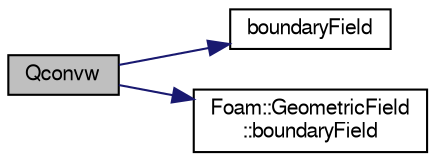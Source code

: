 digraph "Qconvw"
{
  bgcolor="transparent";
  edge [fontname="FreeSans",fontsize="10",labelfontname="FreeSans",labelfontsize="10"];
  node [fontname="FreeSans",fontsize="10",shape=record];
  rankdir="LR";
  Node1256 [label="Qconvw",height=0.2,width=0.4,color="black", fillcolor="grey75", style="filled", fontcolor="black"];
  Node1256 -> Node1257 [color="midnightblue",fontsize="10",style="solid",fontname="FreeSans"];
  Node1257 [label="boundaryField",height=0.2,width=0.4,color="black",URL="$a38171.html#add1ce21d07963eec9c9e492fa6bf5c4a"];
  Node1256 -> Node1258 [color="midnightblue",fontsize="10",style="solid",fontname="FreeSans"];
  Node1258 [label="Foam::GeometricField\l::boundaryField",height=0.2,width=0.4,color="black",URL="$a22434.html#a3c6c1a789b48ea0c5e8bff64f9c14f2d",tooltip="Return reference to GeometricBoundaryField. "];
}
